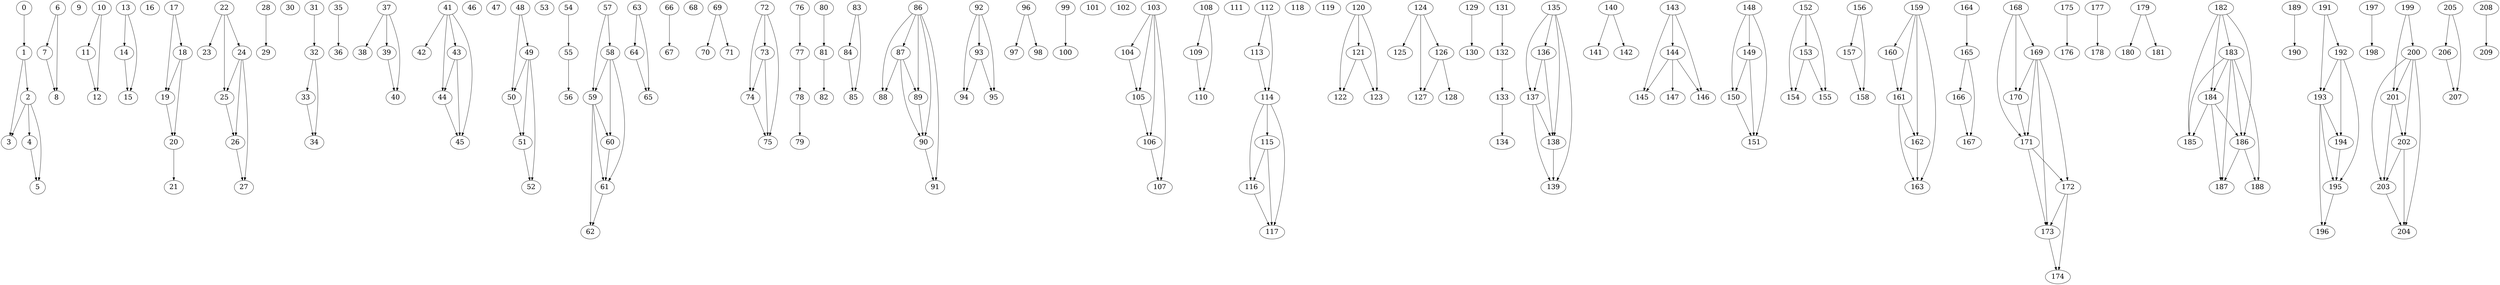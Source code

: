 digraph G {
    graph [fontsize=24]
    edge [fontsize=24]
    node [fontsize=24]
    ranksep = 1.5
    nodesep = .25
    0 -> { 1 };
    1 -> { 2 3 };
    2 -> { 3 4 5 };
    3 -> { };
    4 -> { 5 };
    5 -> { };
    6 -> { 7 8 };
    7 -> { 8 };
    8 -> { };
    9 -> { };
    10 -> { 11 12 };
    11 -> { 12 };
    12 -> { };
    13 -> { 14 15 };
    14 -> { 15 };
    15 -> { };
    16 -> { };
    17 -> { 18 19 };
    18 -> { 19 20 };
    19 -> { 20 };
    20 -> { 21 };
    21 -> { };
    22 -> { 23 24 25 };
    23 -> { };
    24 -> { 25 26 27 };
    25 -> { 26 };
    26 -> { 27 };
    27 -> { };
    28 -> { 29 };
    29 -> { };
    30 -> { };
    31 -> { 32 };
    32 -> { 33 34 };
    33 -> { 34 };
    34 -> { };
    35 -> { 36 };
    36 -> { };
    37 -> { 38 39 40 };
    38 -> { };
    39 -> { 40 };
    40 -> { };
    41 -> { 42 43 44 45 };
    42 -> { };
    43 -> { 44 45 };
    44 -> { 45 };
    45 -> { };
    46 -> { };
    47 -> { };
    48 -> { 49 50 };
    49 -> { 50 51 52 };
    50 -> { 51 };
    51 -> { 52 };
    52 -> { };
    53 -> { };
    54 -> { 55 };
    55 -> { 56 };
    56 -> { };
    57 -> { 58 59 };
    58 -> { 59 60 61 };
    59 -> { 60 61 62 };
    60 -> { 61 };
    61 -> { 62 };
    62 -> { };
    63 -> { 64 65 };
    64 -> { 65 };
    65 -> { };
    66 -> { 67 };
    67 -> { };
    68 -> { };
    69 -> { 70 71 };
    70 -> { };
    71 -> { };
    72 -> { 73 74 75 };
    73 -> { 74 75 };
    74 -> { 75 };
    75 -> { };
    76 -> { 77 };
    77 -> { 78 };
    78 -> { 79 };
    79 -> { };
    80 -> { 81 };
    81 -> { 82 };
    82 -> { };
    83 -> { 84 85 };
    84 -> { 85 };
    85 -> { };
    86 -> { 87 88 89 90 91 };
    87 -> { 88 89 90 };
    88 -> { };
    89 -> { 90 };
    90 -> { 91 };
    91 -> { };
    92 -> { 93 94 95 };
    93 -> { 94 95 };
    94 -> { };
    95 -> { };
    96 -> { 97 98 };
    97 -> { };
    98 -> { };
    99 -> { 100 };
    100 -> { };
    101 -> { };
    102 -> { };
    103 -> { 104 105 106 107 };
    104 -> { 105 };
    105 -> { 106 };
    106 -> { 107 };
    107 -> { };
    108 -> { 109 110 };
    109 -> { 110 };
    110 -> { };
    111 -> { };
    112 -> { 113 114 };
    113 -> { 114 };
    114 -> { 115 116 117 };
    115 -> { 116 117 };
    116 -> { 117 };
    117 -> { };
    118 -> { };
    119 -> { };
    120 -> { 121 122 123 };
    121 -> { 122 123 };
    122 -> { };
    123 -> { };
    124 -> { 125 126 127 };
    125 -> { };
    126 -> { 127 128 };
    127 -> { };
    128 -> { };
    129 -> { 130 };
    130 -> { };
    131 -> { 132 };
    132 -> { 133 };
    133 -> { 134 };
    134 -> { };
    135 -> { 136 137 138 139 };
    136 -> { 137 138 };
    137 -> { 138 139 };
    138 -> { 139 };
    139 -> { };
    140 -> { 141 142 };
    141 -> { };
    142 -> { };
    143 -> { 144 145 146 };
    144 -> { 145 146 147 };
    145 -> { };
    146 -> { };
    147 -> { };
    148 -> { 149 150 151 };
    149 -> { 150 151 };
    150 -> { 151 };
    151 -> { };
    152 -> { 153 154 155 };
    153 -> { 154 155 };
    154 -> { };
    155 -> { };
    156 -> { 157 158 };
    157 -> { 158 };
    158 -> { };
    159 -> { 160 161 162 163 };
    160 -> { 161 };
    161 -> { 162 163 };
    162 -> { 163 };
    163 -> { };
    164 -> { 165 };
    165 -> { 166 167 };
    166 -> { 167 };
    167 -> { };
    168 -> { 169 170 171 };
    169 -> { 170 171 172 173 };
    170 -> { 171 };
    171 -> { 172 173 };
    172 -> { 173 174 };
    173 -> { 174 };
    174 -> { };
    175 -> { 176 };
    176 -> { };
    177 -> { 178 };
    178 -> { };
    179 -> { 180 181 };
    180 -> { };
    181 -> { };
    182 -> { 183 184 185 186 };
    183 -> { 184 185 186 187 188 };
    184 -> { 185 186 187 };
    185 -> { };
    186 -> { 187 188 };
    187 -> { };
    188 -> { };
    189 -> { 190 };
    190 -> { };
    191 -> { 192 193 };
    192 -> { 193 194 195 };
    193 -> { 194 195 196 };
    194 -> { 195 };
    195 -> { 196 };
    196 -> { };
    197 -> { 198 };
    198 -> { };
    199 -> { 200 201 };
    200 -> { 201 202 203 204 };
    201 -> { 202 203 };
    202 -> { 203 204 };
    203 -> { 204 };
    204 -> { };
    205 -> { 206 207 };
    206 -> { 207 };
    207 -> { };
    208 -> { 209 };
    209 -> { };
}
